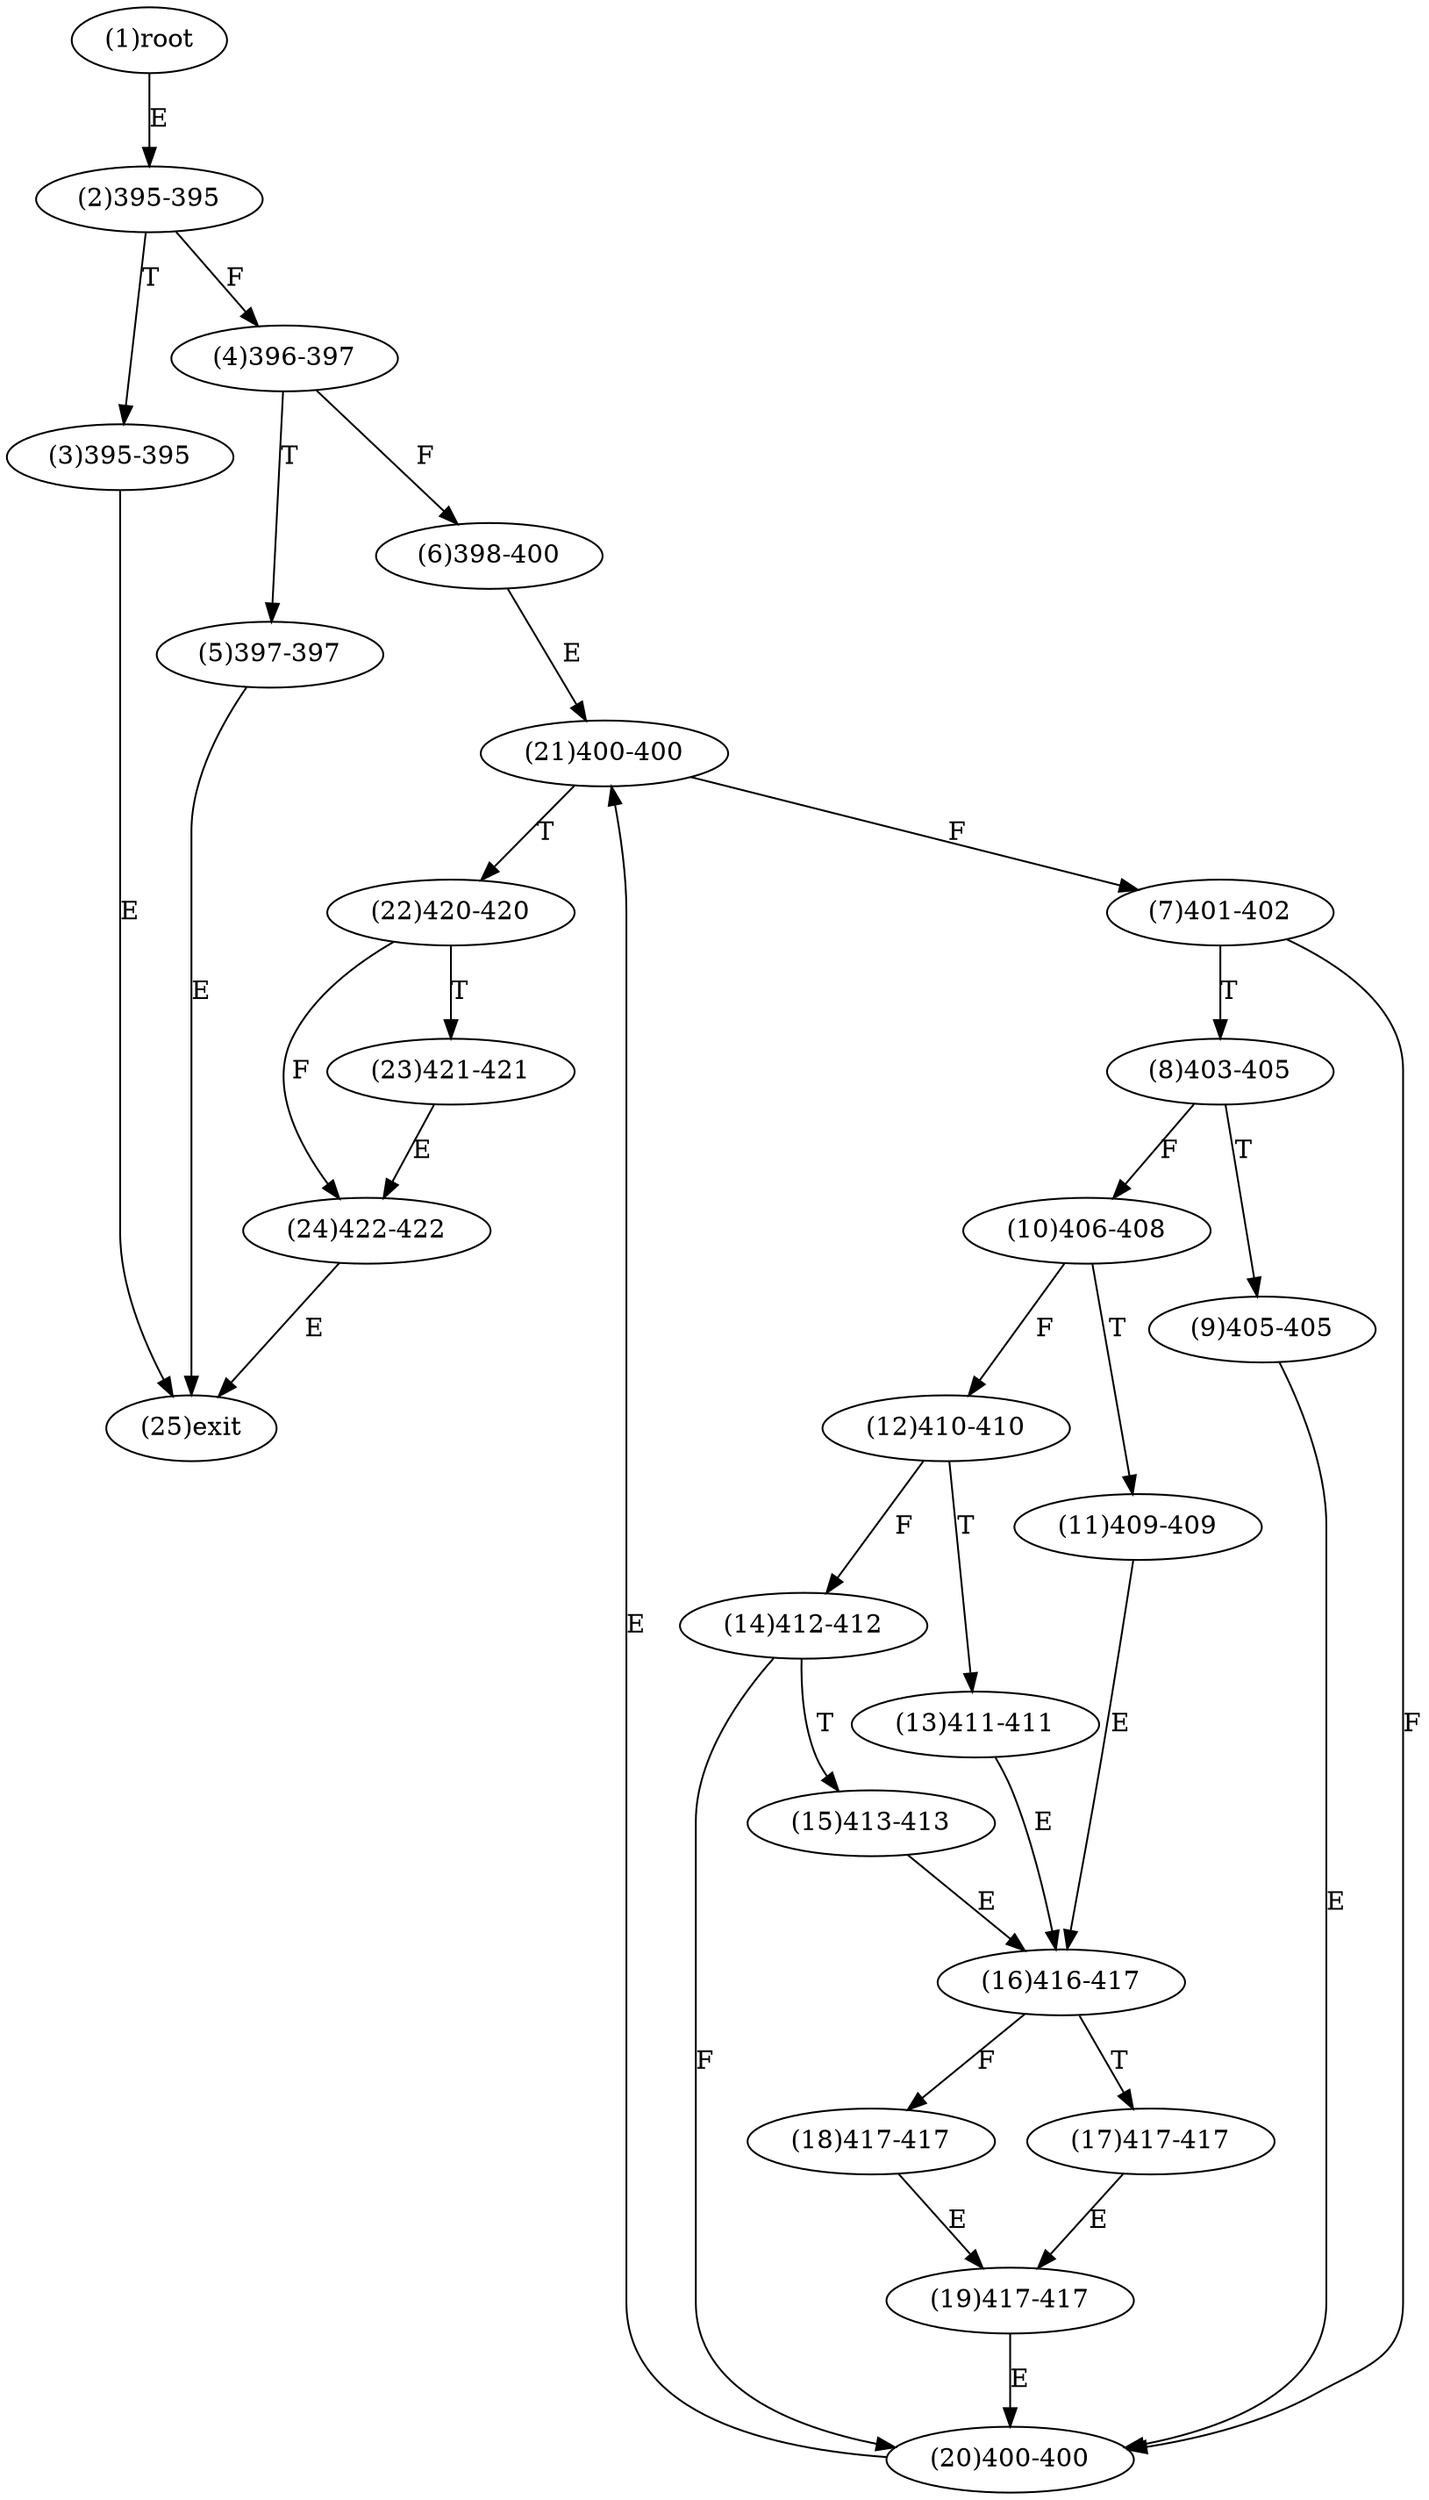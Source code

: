 digraph "" { 
1[ label="(1)root"];
2[ label="(2)395-395"];
3[ label="(3)395-395"];
4[ label="(4)396-397"];
5[ label="(5)397-397"];
6[ label="(6)398-400"];
7[ label="(7)401-402"];
8[ label="(8)403-405"];
9[ label="(9)405-405"];
10[ label="(10)406-408"];
11[ label="(11)409-409"];
12[ label="(12)410-410"];
13[ label="(13)411-411"];
14[ label="(14)412-412"];
15[ label="(15)413-413"];
17[ label="(17)417-417"];
16[ label="(16)416-417"];
19[ label="(19)417-417"];
18[ label="(18)417-417"];
21[ label="(21)400-400"];
20[ label="(20)400-400"];
23[ label="(23)421-421"];
22[ label="(22)420-420"];
25[ label="(25)exit"];
24[ label="(24)422-422"];
1->2[ label="E"];
2->4[ label="F"];
2->3[ label="T"];
3->25[ label="E"];
4->6[ label="F"];
4->5[ label="T"];
5->25[ label="E"];
6->21[ label="E"];
7->20[ label="F"];
7->8[ label="T"];
8->10[ label="F"];
8->9[ label="T"];
9->20[ label="E"];
10->12[ label="F"];
10->11[ label="T"];
11->16[ label="E"];
12->14[ label="F"];
12->13[ label="T"];
13->16[ label="E"];
14->20[ label="F"];
14->15[ label="T"];
15->16[ label="E"];
16->18[ label="F"];
16->17[ label="T"];
17->19[ label="E"];
18->19[ label="E"];
19->20[ label="E"];
20->21[ label="E"];
21->7[ label="F"];
21->22[ label="T"];
22->24[ label="F"];
22->23[ label="T"];
23->24[ label="E"];
24->25[ label="E"];
}